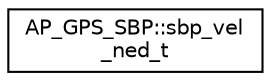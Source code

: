 digraph "Graphical Class Hierarchy"
{
 // INTERACTIVE_SVG=YES
  edge [fontname="Helvetica",fontsize="10",labelfontname="Helvetica",labelfontsize="10"];
  node [fontname="Helvetica",fontsize="10",shape=record];
  rankdir="LR";
  Node1 [label="AP_GPS_SBP::sbp_vel\l_ned_t",height=0.2,width=0.4,color="black", fillcolor="white", style="filled",URL="$structAP__GPS__SBP_1_1sbp__vel__ned__t.html"];
}
